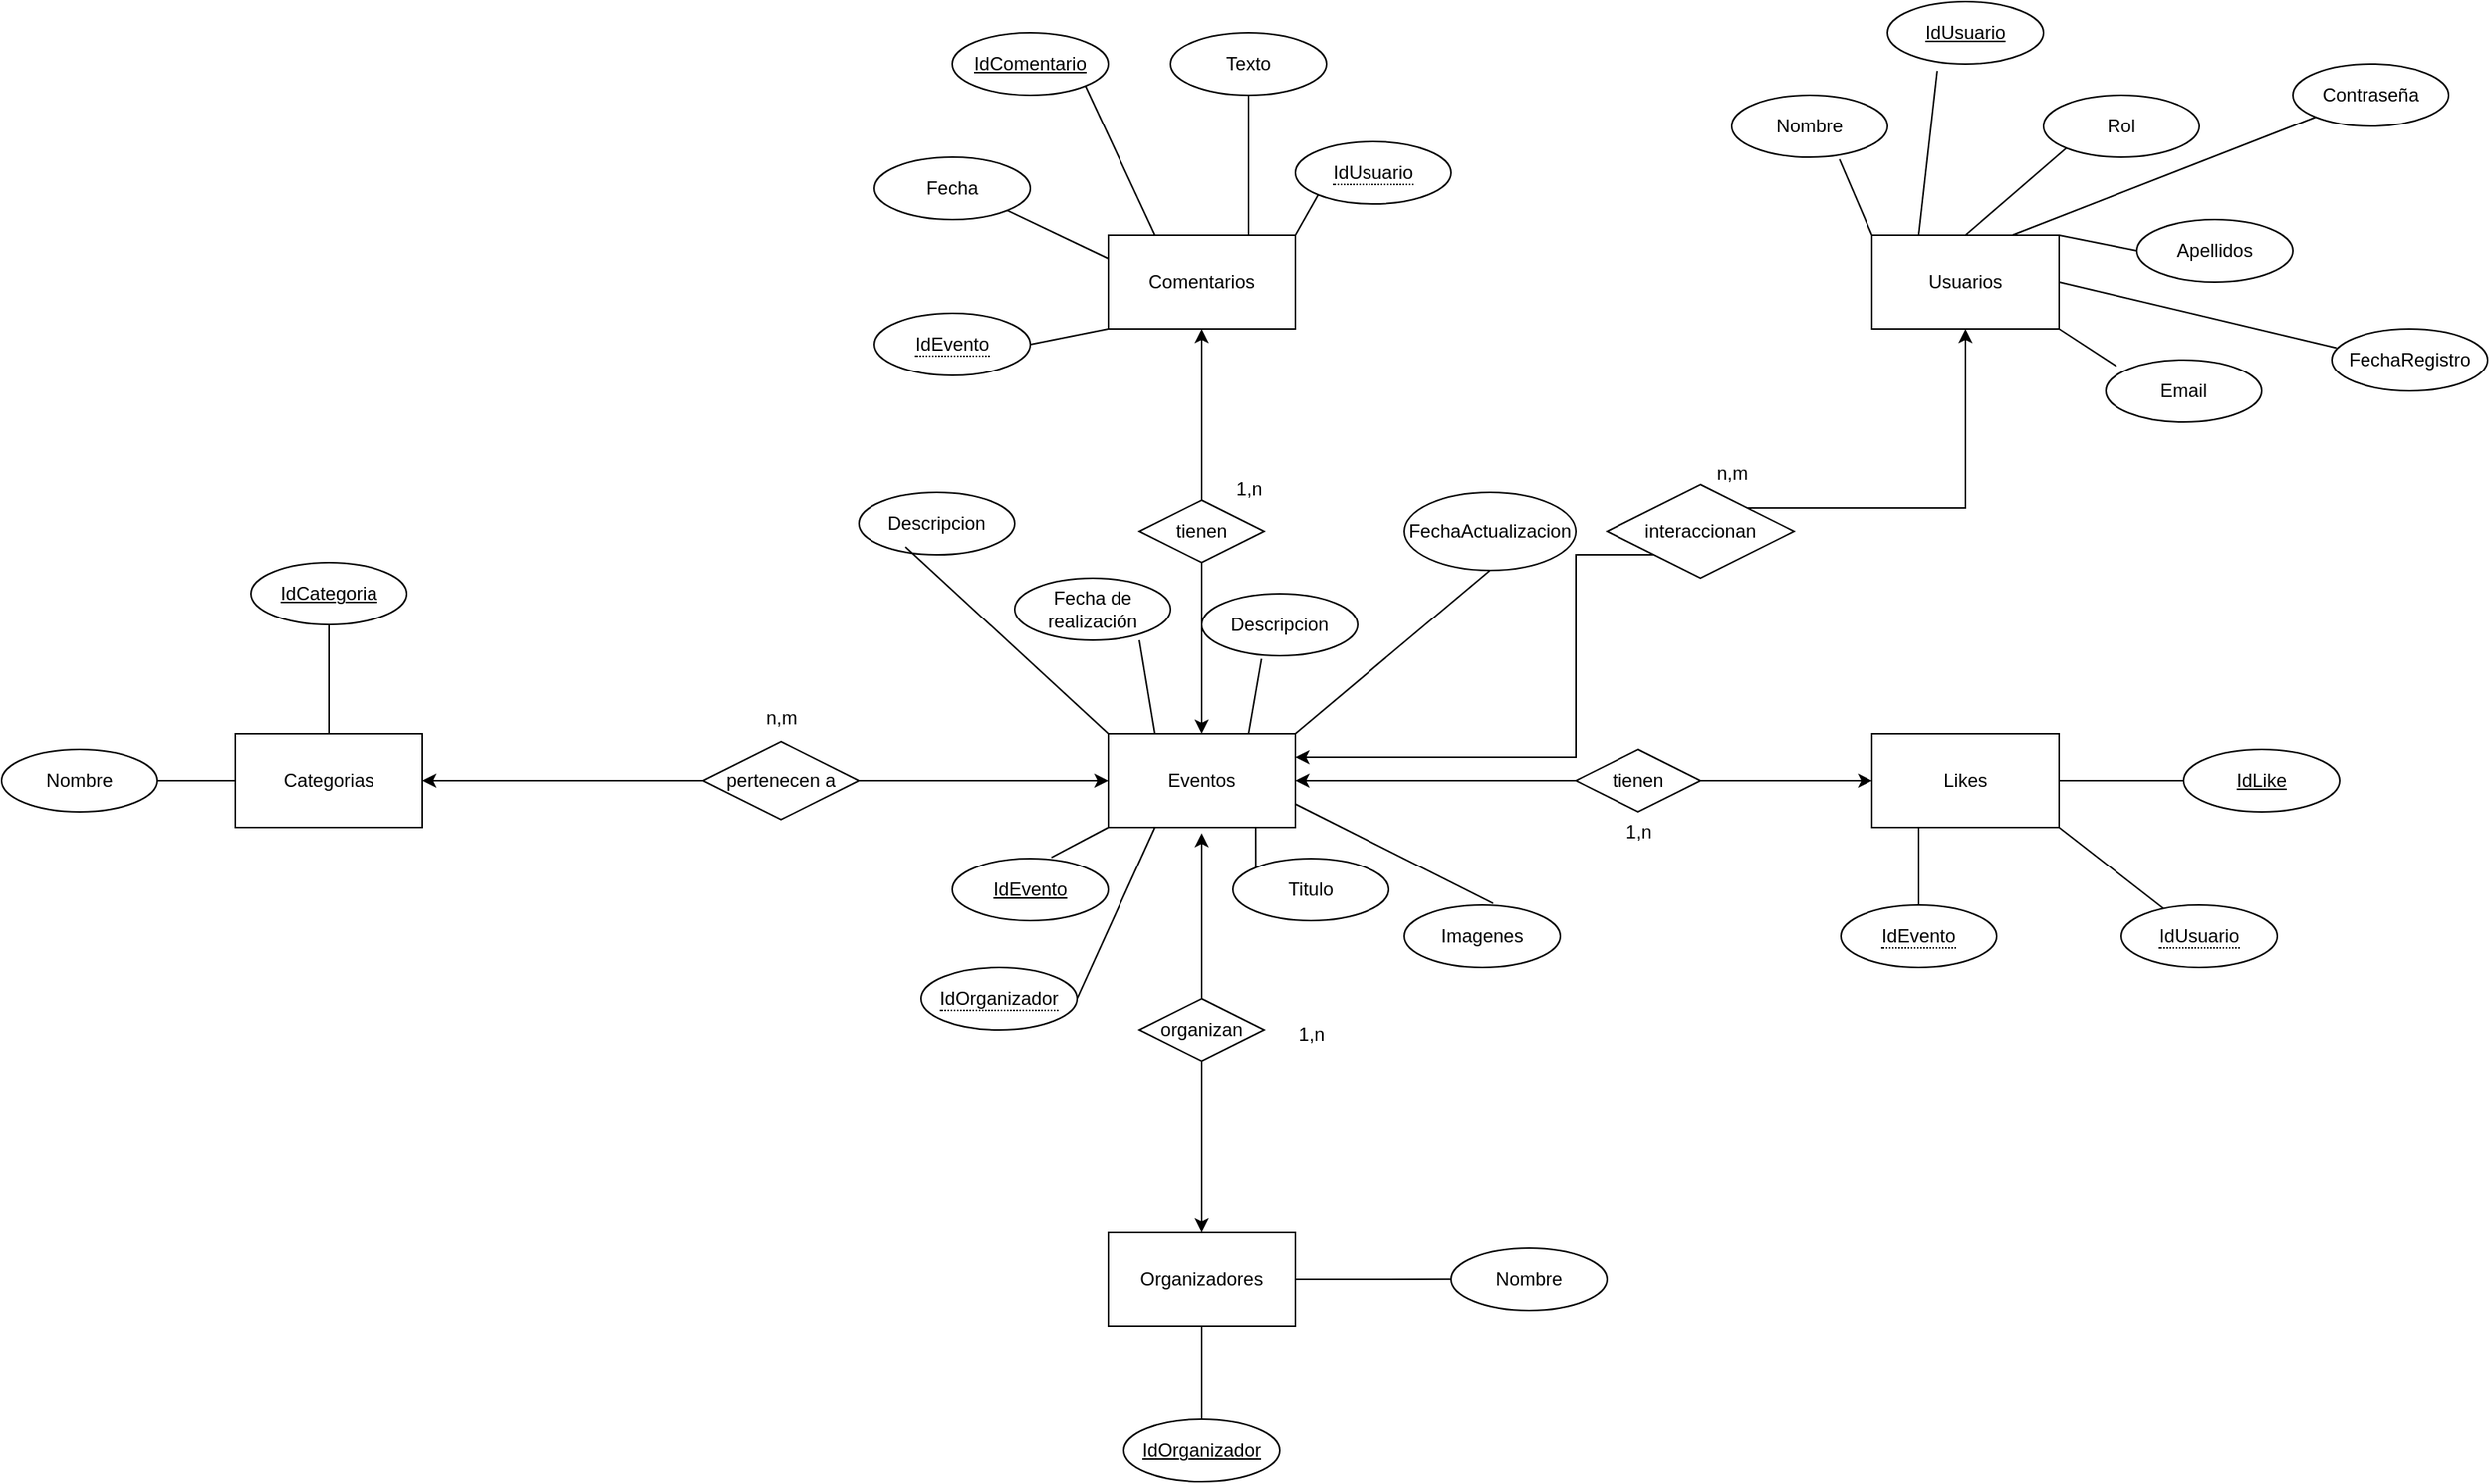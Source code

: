 <mxfile version="24.2.9" type="device">
  <diagram name="Page-1" id="XVfiIi7mqGfuniSuXlmj">
    <mxGraphModel dx="2881" dy="2533" grid="1" gridSize="10" guides="1" tooltips="1" connect="1" arrows="1" fold="1" page="1" pageScale="1" pageWidth="850" pageHeight="1100" math="0" shadow="0">
      <root>
        <mxCell id="0" />
        <mxCell id="1" parent="0" />
        <mxCell id="5CzHoM6hgayWYY6ZKrdS-86" style="rounded=0;orthogonalLoop=1;jettySize=auto;html=1;exitX=0.5;exitY=0;exitDx=0;exitDy=0;entryX=0;entryY=1;entryDx=0;entryDy=0;endArrow=none;endFill=0;" edge="1" parent="1" source="5CzHoM6hgayWYY6ZKrdS-1" target="5CzHoM6hgayWYY6ZKrdS-77">
          <mxGeometry relative="1" as="geometry" />
        </mxCell>
        <mxCell id="5CzHoM6hgayWYY6ZKrdS-87" style="rounded=0;orthogonalLoop=1;jettySize=auto;html=1;exitX=0.75;exitY=0;exitDx=0;exitDy=0;entryX=0;entryY=1;entryDx=0;entryDy=0;endArrow=none;endFill=0;" edge="1" parent="1" source="5CzHoM6hgayWYY6ZKrdS-1" target="5CzHoM6hgayWYY6ZKrdS-82">
          <mxGeometry relative="1" as="geometry" />
        </mxCell>
        <mxCell id="5CzHoM6hgayWYY6ZKrdS-88" style="rounded=0;orthogonalLoop=1;jettySize=auto;html=1;exitX=1;exitY=0;exitDx=0;exitDy=0;entryX=0;entryY=0.5;entryDx=0;entryDy=0;endArrow=none;endFill=0;" edge="1" parent="1" source="5CzHoM6hgayWYY6ZKrdS-1" target="5CzHoM6hgayWYY6ZKrdS-80">
          <mxGeometry relative="1" as="geometry" />
        </mxCell>
        <mxCell id="5CzHoM6hgayWYY6ZKrdS-1" value="Usuarios" style="rounded=0;whiteSpace=wrap;html=1;" vertex="1" parent="1">
          <mxGeometry x="930" y="-110" width="120" height="60" as="geometry" />
        </mxCell>
        <mxCell id="5CzHoM6hgayWYY6ZKrdS-52" style="edgeStyle=orthogonalEdgeStyle;rounded=0;orthogonalLoop=1;jettySize=auto;html=1;exitX=0.75;exitY=1;exitDx=0;exitDy=0;entryX=0;entryY=0;entryDx=0;entryDy=0;endArrow=none;endFill=0;" edge="1" parent="1" source="5CzHoM6hgayWYY6ZKrdS-2" target="5CzHoM6hgayWYY6ZKrdS-42">
          <mxGeometry relative="1" as="geometry" />
        </mxCell>
        <mxCell id="5CzHoM6hgayWYY6ZKrdS-55" style="rounded=0;orthogonalLoop=1;jettySize=auto;html=1;exitX=1;exitY=0;exitDx=0;exitDy=0;entryX=0.5;entryY=1;entryDx=0;entryDy=0;endArrow=none;endFill=0;" edge="1" parent="1" source="5CzHoM6hgayWYY6ZKrdS-2" target="5CzHoM6hgayWYY6ZKrdS-46">
          <mxGeometry relative="1" as="geometry" />
        </mxCell>
        <mxCell id="5CzHoM6hgayWYY6ZKrdS-60" style="rounded=0;orthogonalLoop=1;jettySize=auto;html=1;exitX=0.25;exitY=1;exitDx=0;exitDy=0;entryX=1;entryY=0.5;entryDx=0;entryDy=0;endArrow=none;endFill=0;" edge="1" parent="1" source="5CzHoM6hgayWYY6ZKrdS-2" target="5CzHoM6hgayWYY6ZKrdS-48">
          <mxGeometry relative="1" as="geometry" />
        </mxCell>
        <mxCell id="5CzHoM6hgayWYY6ZKrdS-2" value="Eventos" style="rounded=0;whiteSpace=wrap;html=1;" vertex="1" parent="1">
          <mxGeometry x="440" y="210" width="120" height="60" as="geometry" />
        </mxCell>
        <mxCell id="5CzHoM6hgayWYY6ZKrdS-94" style="rounded=0;orthogonalLoop=1;jettySize=auto;html=1;exitX=0.25;exitY=1;exitDx=0;exitDy=0;entryX=0.5;entryY=0;entryDx=0;entryDy=0;endArrow=none;endFill=0;" edge="1" parent="1" source="5CzHoM6hgayWYY6ZKrdS-3" target="5CzHoM6hgayWYY6ZKrdS-93">
          <mxGeometry relative="1" as="geometry" />
        </mxCell>
        <mxCell id="5CzHoM6hgayWYY6ZKrdS-95" style="rounded=0;orthogonalLoop=1;jettySize=auto;html=1;exitX=1;exitY=1;exitDx=0;exitDy=0;endArrow=none;endFill=0;" edge="1" parent="1" source="5CzHoM6hgayWYY6ZKrdS-3" target="5CzHoM6hgayWYY6ZKrdS-92">
          <mxGeometry relative="1" as="geometry" />
        </mxCell>
        <mxCell id="5CzHoM6hgayWYY6ZKrdS-96" style="rounded=0;orthogonalLoop=1;jettySize=auto;html=1;exitX=1;exitY=0.5;exitDx=0;exitDy=0;entryX=0;entryY=0.5;entryDx=0;entryDy=0;endArrow=none;endFill=0;" edge="1" parent="1" source="5CzHoM6hgayWYY6ZKrdS-3" target="5CzHoM6hgayWYY6ZKrdS-91">
          <mxGeometry relative="1" as="geometry" />
        </mxCell>
        <mxCell id="5CzHoM6hgayWYY6ZKrdS-3" value="Likes" style="rounded=0;whiteSpace=wrap;html=1;" vertex="1" parent="1">
          <mxGeometry x="930" y="210" width="120" height="60" as="geometry" />
        </mxCell>
        <mxCell id="5CzHoM6hgayWYY6ZKrdS-71" style="rounded=0;orthogonalLoop=1;jettySize=auto;html=1;exitX=1;exitY=0;exitDx=0;exitDy=0;entryX=0;entryY=1;entryDx=0;entryDy=0;endArrow=none;endFill=0;" edge="1" parent="1" source="5CzHoM6hgayWYY6ZKrdS-4" target="5CzHoM6hgayWYY6ZKrdS-69">
          <mxGeometry relative="1" as="geometry" />
        </mxCell>
        <mxCell id="5CzHoM6hgayWYY6ZKrdS-72" style="edgeStyle=orthogonalEdgeStyle;rounded=0;orthogonalLoop=1;jettySize=auto;html=1;exitX=0.75;exitY=0;exitDx=0;exitDy=0;entryX=0.5;entryY=1;entryDx=0;entryDy=0;endArrow=none;endFill=0;" edge="1" parent="1" source="5CzHoM6hgayWYY6ZKrdS-4" target="5CzHoM6hgayWYY6ZKrdS-66">
          <mxGeometry relative="1" as="geometry" />
        </mxCell>
        <mxCell id="5CzHoM6hgayWYY6ZKrdS-73" style="rounded=0;orthogonalLoop=1;jettySize=auto;html=1;exitX=0.25;exitY=0;exitDx=0;exitDy=0;entryX=1;entryY=1;entryDx=0;entryDy=0;endArrow=none;endFill=0;" edge="1" parent="1" source="5CzHoM6hgayWYY6ZKrdS-4" target="5CzHoM6hgayWYY6ZKrdS-65">
          <mxGeometry relative="1" as="geometry" />
        </mxCell>
        <mxCell id="5CzHoM6hgayWYY6ZKrdS-74" style="rounded=0;orthogonalLoop=1;jettySize=auto;html=1;exitX=0;exitY=0.25;exitDx=0;exitDy=0;entryX=1;entryY=1;entryDx=0;entryDy=0;endArrow=none;endFill=0;" edge="1" parent="1" source="5CzHoM6hgayWYY6ZKrdS-4" target="5CzHoM6hgayWYY6ZKrdS-67">
          <mxGeometry relative="1" as="geometry" />
        </mxCell>
        <mxCell id="5CzHoM6hgayWYY6ZKrdS-75" style="rounded=0;orthogonalLoop=1;jettySize=auto;html=1;exitX=0;exitY=1;exitDx=0;exitDy=0;entryX=1;entryY=0.5;entryDx=0;entryDy=0;endArrow=none;endFill=0;" edge="1" parent="1" source="5CzHoM6hgayWYY6ZKrdS-4" target="5CzHoM6hgayWYY6ZKrdS-70">
          <mxGeometry relative="1" as="geometry" />
        </mxCell>
        <mxCell id="5CzHoM6hgayWYY6ZKrdS-4" value="Comentarios" style="rounded=0;whiteSpace=wrap;html=1;" vertex="1" parent="1">
          <mxGeometry x="440" y="-110" width="120" height="60" as="geometry" />
        </mxCell>
        <mxCell id="5CzHoM6hgayWYY6ZKrdS-31" style="edgeStyle=orthogonalEdgeStyle;rounded=0;orthogonalLoop=1;jettySize=auto;html=1;exitX=0.5;exitY=0;exitDx=0;exitDy=0;entryX=0.5;entryY=1;entryDx=0;entryDy=0;endArrow=none;endFill=0;" edge="1" parent="1" source="5CzHoM6hgayWYY6ZKrdS-5" target="5CzHoM6hgayWYY6ZKrdS-29">
          <mxGeometry relative="1" as="geometry" />
        </mxCell>
        <mxCell id="5CzHoM6hgayWYY6ZKrdS-32" style="edgeStyle=orthogonalEdgeStyle;rounded=0;orthogonalLoop=1;jettySize=auto;html=1;exitX=0;exitY=0.5;exitDx=0;exitDy=0;entryX=1;entryY=0.5;entryDx=0;entryDy=0;endArrow=none;endFill=0;" edge="1" parent="1" source="5CzHoM6hgayWYY6ZKrdS-5" target="5CzHoM6hgayWYY6ZKrdS-30">
          <mxGeometry relative="1" as="geometry" />
        </mxCell>
        <mxCell id="5CzHoM6hgayWYY6ZKrdS-5" value="Categorias" style="whiteSpace=wrap;html=1;" vertex="1" parent="1">
          <mxGeometry x="-120" y="210" width="120" height="60" as="geometry" />
        </mxCell>
        <mxCell id="5CzHoM6hgayWYY6ZKrdS-61" style="edgeStyle=orthogonalEdgeStyle;rounded=0;orthogonalLoop=1;jettySize=auto;html=1;exitX=1;exitY=0.5;exitDx=0;exitDy=0;endArrow=none;endFill=0;" edge="1" parent="1" source="5CzHoM6hgayWYY6ZKrdS-7">
          <mxGeometry relative="1" as="geometry">
            <mxPoint x="660" y="559.857" as="targetPoint" />
          </mxGeometry>
        </mxCell>
        <mxCell id="5CzHoM6hgayWYY6ZKrdS-64" style="edgeStyle=orthogonalEdgeStyle;rounded=0;orthogonalLoop=1;jettySize=auto;html=1;exitX=0.5;exitY=1;exitDx=0;exitDy=0;entryX=0.5;entryY=0;entryDx=0;entryDy=0;endArrow=none;endFill=0;" edge="1" parent="1" source="5CzHoM6hgayWYY6ZKrdS-7" target="5CzHoM6hgayWYY6ZKrdS-63">
          <mxGeometry relative="1" as="geometry" />
        </mxCell>
        <mxCell id="5CzHoM6hgayWYY6ZKrdS-7" value="Organizadores" style="whiteSpace=wrap;html=1;" vertex="1" parent="1">
          <mxGeometry x="440" y="530" width="120" height="60" as="geometry" />
        </mxCell>
        <mxCell id="5CzHoM6hgayWYY6ZKrdS-14" style="edgeStyle=orthogonalEdgeStyle;rounded=0;orthogonalLoop=1;jettySize=auto;html=1;exitX=0;exitY=0.5;exitDx=0;exitDy=0;entryX=1;entryY=0.5;entryDx=0;entryDy=0;" edge="1" parent="1" source="5CzHoM6hgayWYY6ZKrdS-8" target="5CzHoM6hgayWYY6ZKrdS-5">
          <mxGeometry relative="1" as="geometry" />
        </mxCell>
        <mxCell id="5CzHoM6hgayWYY6ZKrdS-101" style="edgeStyle=orthogonalEdgeStyle;rounded=0;orthogonalLoop=1;jettySize=auto;html=1;exitX=1;exitY=0.5;exitDx=0;exitDy=0;entryX=0;entryY=0.5;entryDx=0;entryDy=0;" edge="1" parent="1" source="5CzHoM6hgayWYY6ZKrdS-8" target="5CzHoM6hgayWYY6ZKrdS-2">
          <mxGeometry relative="1" as="geometry" />
        </mxCell>
        <mxCell id="5CzHoM6hgayWYY6ZKrdS-8" value="pertenecen a" style="rhombus;whiteSpace=wrap;html=1;" vertex="1" parent="1">
          <mxGeometry x="180" y="215" width="100" height="50" as="geometry" />
        </mxCell>
        <mxCell id="5CzHoM6hgayWYY6ZKrdS-18" style="edgeStyle=orthogonalEdgeStyle;rounded=0;orthogonalLoop=1;jettySize=auto;html=1;exitX=0.5;exitY=1;exitDx=0;exitDy=0;entryX=0.5;entryY=0;entryDx=0;entryDy=0;" edge="1" parent="1" source="5CzHoM6hgayWYY6ZKrdS-10" target="5CzHoM6hgayWYY6ZKrdS-2">
          <mxGeometry relative="1" as="geometry" />
        </mxCell>
        <mxCell id="5CzHoM6hgayWYY6ZKrdS-19" style="edgeStyle=orthogonalEdgeStyle;rounded=0;orthogonalLoop=1;jettySize=auto;html=1;exitX=0.5;exitY=0;exitDx=0;exitDy=0;entryX=0.5;entryY=1;entryDx=0;entryDy=0;" edge="1" parent="1" source="5CzHoM6hgayWYY6ZKrdS-10" target="5CzHoM6hgayWYY6ZKrdS-4">
          <mxGeometry relative="1" as="geometry" />
        </mxCell>
        <mxCell id="5CzHoM6hgayWYY6ZKrdS-25" style="edgeStyle=orthogonalEdgeStyle;rounded=0;orthogonalLoop=1;jettySize=auto;html=1;exitX=0.5;exitY=1;exitDx=0;exitDy=0;entryX=0.5;entryY=0;entryDx=0;entryDy=0;" edge="1" parent="1" source="5CzHoM6hgayWYY6ZKrdS-11" target="5CzHoM6hgayWYY6ZKrdS-7">
          <mxGeometry relative="1" as="geometry" />
        </mxCell>
        <mxCell id="5CzHoM6hgayWYY6ZKrdS-11" value="organizan" style="rhombus;whiteSpace=wrap;html=1;" vertex="1" parent="1">
          <mxGeometry x="460" y="380" width="80" height="40" as="geometry" />
        </mxCell>
        <mxCell id="5CzHoM6hgayWYY6ZKrdS-24" style="edgeStyle=orthogonalEdgeStyle;rounded=0;orthogonalLoop=1;jettySize=auto;html=1;exitX=0.5;exitY=0;exitDx=0;exitDy=0;entryX=0.5;entryY=1.06;entryDx=0;entryDy=0;entryPerimeter=0;" edge="1" parent="1" source="5CzHoM6hgayWYY6ZKrdS-11" target="5CzHoM6hgayWYY6ZKrdS-2">
          <mxGeometry relative="1" as="geometry" />
        </mxCell>
        <mxCell id="5CzHoM6hgayWYY6ZKrdS-27" style="edgeStyle=orthogonalEdgeStyle;rounded=0;orthogonalLoop=1;jettySize=auto;html=1;exitX=0;exitY=0.5;exitDx=0;exitDy=0;" edge="1" parent="1" source="5CzHoM6hgayWYY6ZKrdS-26" target="5CzHoM6hgayWYY6ZKrdS-2">
          <mxGeometry relative="1" as="geometry" />
        </mxCell>
        <mxCell id="5CzHoM6hgayWYY6ZKrdS-28" style="edgeStyle=orthogonalEdgeStyle;rounded=0;orthogonalLoop=1;jettySize=auto;html=1;exitX=1;exitY=0.5;exitDx=0;exitDy=0;entryX=0;entryY=0.5;entryDx=0;entryDy=0;" edge="1" parent="1" source="5CzHoM6hgayWYY6ZKrdS-26" target="5CzHoM6hgayWYY6ZKrdS-3">
          <mxGeometry relative="1" as="geometry" />
        </mxCell>
        <mxCell id="5CzHoM6hgayWYY6ZKrdS-26" value="tienen" style="rhombus;whiteSpace=wrap;html=1;" vertex="1" parent="1">
          <mxGeometry x="740" y="220" width="80" height="40" as="geometry" />
        </mxCell>
        <mxCell id="5CzHoM6hgayWYY6ZKrdS-29" value="IdCategoria" style="ellipse;whiteSpace=wrap;html=1;align=center;fontStyle=4;" vertex="1" parent="1">
          <mxGeometry x="-110" y="100" width="100" height="40" as="geometry" />
        </mxCell>
        <mxCell id="5CzHoM6hgayWYY6ZKrdS-30" value="Nombre" style="ellipse;whiteSpace=wrap;html=1;align=center;" vertex="1" parent="1">
          <mxGeometry x="-270" y="220" width="100" height="40" as="geometry" />
        </mxCell>
        <mxCell id="5CzHoM6hgayWYY6ZKrdS-10" value="tienen" style="rhombus;whiteSpace=wrap;html=1;" vertex="1" parent="1">
          <mxGeometry x="460" y="60" width="80" height="40" as="geometry" />
        </mxCell>
        <mxCell id="5CzHoM6hgayWYY6ZKrdS-41" value="IdEvento" style="ellipse;whiteSpace=wrap;html=1;align=center;fontStyle=4;" vertex="1" parent="1">
          <mxGeometry x="340" y="290" width="100" height="40" as="geometry" />
        </mxCell>
        <mxCell id="5CzHoM6hgayWYY6ZKrdS-42" value="Titulo" style="ellipse;whiteSpace=wrap;html=1;align=center;" vertex="1" parent="1">
          <mxGeometry x="520" y="290" width="100" height="40" as="geometry" />
        </mxCell>
        <mxCell id="5CzHoM6hgayWYY6ZKrdS-44" value="Descripcion" style="ellipse;whiteSpace=wrap;html=1;align=center;" vertex="1" parent="1">
          <mxGeometry x="500" y="120" width="100" height="40" as="geometry" />
        </mxCell>
        <mxCell id="5CzHoM6hgayWYY6ZKrdS-45" value="Fecha de realización" style="ellipse;whiteSpace=wrap;html=1;align=center;" vertex="1" parent="1">
          <mxGeometry x="380" y="110" width="100" height="40" as="geometry" />
        </mxCell>
        <mxCell id="5CzHoM6hgayWYY6ZKrdS-46" value="FechaActualizacion" style="ellipse;whiteSpace=wrap;html=1;align=center;" vertex="1" parent="1">
          <mxGeometry x="630" y="55" width="110" height="50" as="geometry" />
        </mxCell>
        <mxCell id="5CzHoM6hgayWYY6ZKrdS-47" value="Descripcion" style="ellipse;whiteSpace=wrap;html=1;align=center;" vertex="1" parent="1">
          <mxGeometry x="280" y="55" width="100" height="40" as="geometry" />
        </mxCell>
        <mxCell id="5CzHoM6hgayWYY6ZKrdS-48" value="&lt;span style=&quot;border-bottom: 1px dotted&quot;&gt;IdOrganizador&lt;/span&gt;" style="ellipse;whiteSpace=wrap;html=1;align=center;" vertex="1" parent="1">
          <mxGeometry x="320" y="360" width="100" height="40" as="geometry" />
        </mxCell>
        <mxCell id="5CzHoM6hgayWYY6ZKrdS-50" value="Imagenes" style="ellipse;whiteSpace=wrap;html=1;align=center;" vertex="1" parent="1">
          <mxGeometry x="630" y="320" width="100" height="40" as="geometry" />
        </mxCell>
        <mxCell id="5CzHoM6hgayWYY6ZKrdS-53" style="rounded=0;orthogonalLoop=1;jettySize=auto;html=1;exitX=1;exitY=0.75;exitDx=0;exitDy=0;entryX=0.57;entryY=-0.026;entryDx=0;entryDy=0;entryPerimeter=0;endArrow=none;endFill=0;" edge="1" parent="1" source="5CzHoM6hgayWYY6ZKrdS-2" target="5CzHoM6hgayWYY6ZKrdS-50">
          <mxGeometry relative="1" as="geometry" />
        </mxCell>
        <mxCell id="5CzHoM6hgayWYY6ZKrdS-56" style="rounded=0;orthogonalLoop=1;jettySize=auto;html=1;exitX=0.75;exitY=0;exitDx=0;exitDy=0;entryX=0.383;entryY=1.048;entryDx=0;entryDy=0;entryPerimeter=0;endArrow=none;endFill=0;" edge="1" parent="1" source="5CzHoM6hgayWYY6ZKrdS-2" target="5CzHoM6hgayWYY6ZKrdS-44">
          <mxGeometry relative="1" as="geometry" />
        </mxCell>
        <mxCell id="5CzHoM6hgayWYY6ZKrdS-57" style="rounded=0;orthogonalLoop=1;jettySize=auto;html=1;exitX=0.25;exitY=0;exitDx=0;exitDy=0;entryX=0.8;entryY=1;entryDx=0;entryDy=0;entryPerimeter=0;endArrow=none;endFill=0;" edge="1" parent="1" source="5CzHoM6hgayWYY6ZKrdS-2" target="5CzHoM6hgayWYY6ZKrdS-45">
          <mxGeometry relative="1" as="geometry" />
        </mxCell>
        <mxCell id="5CzHoM6hgayWYY6ZKrdS-58" style="rounded=0;orthogonalLoop=1;jettySize=auto;html=1;exitX=0;exitY=0;exitDx=0;exitDy=0;entryX=0.3;entryY=0.875;entryDx=0;entryDy=0;entryPerimeter=0;endArrow=none;endFill=0;" edge="1" parent="1" source="5CzHoM6hgayWYY6ZKrdS-2" target="5CzHoM6hgayWYY6ZKrdS-47">
          <mxGeometry relative="1" as="geometry" />
        </mxCell>
        <mxCell id="5CzHoM6hgayWYY6ZKrdS-59" style="rounded=0;orthogonalLoop=1;jettySize=auto;html=1;exitX=0;exitY=1;exitDx=0;exitDy=0;entryX=0.635;entryY=-0.017;entryDx=0;entryDy=0;entryPerimeter=0;endArrow=none;endFill=0;" edge="1" parent="1" source="5CzHoM6hgayWYY6ZKrdS-2" target="5CzHoM6hgayWYY6ZKrdS-41">
          <mxGeometry relative="1" as="geometry" />
        </mxCell>
        <mxCell id="5CzHoM6hgayWYY6ZKrdS-62" value="Nombre" style="ellipse;whiteSpace=wrap;html=1;align=center;" vertex="1" parent="1">
          <mxGeometry x="660" y="540" width="100" height="40" as="geometry" />
        </mxCell>
        <mxCell id="5CzHoM6hgayWYY6ZKrdS-63" value="IdOrganizador" style="ellipse;whiteSpace=wrap;html=1;align=center;fontStyle=4;" vertex="1" parent="1">
          <mxGeometry x="450" y="650" width="100" height="40" as="geometry" />
        </mxCell>
        <mxCell id="5CzHoM6hgayWYY6ZKrdS-65" value="IdComentario" style="ellipse;whiteSpace=wrap;html=1;align=center;fontStyle=4;" vertex="1" parent="1">
          <mxGeometry x="340" y="-240" width="100" height="40" as="geometry" />
        </mxCell>
        <mxCell id="5CzHoM6hgayWYY6ZKrdS-66" value="Texto" style="ellipse;whiteSpace=wrap;html=1;align=center;" vertex="1" parent="1">
          <mxGeometry x="480" y="-240" width="100" height="40" as="geometry" />
        </mxCell>
        <mxCell id="5CzHoM6hgayWYY6ZKrdS-67" value="Fecha" style="ellipse;whiteSpace=wrap;html=1;align=center;" vertex="1" parent="1">
          <mxGeometry x="290" y="-160" width="100" height="40" as="geometry" />
        </mxCell>
        <mxCell id="5CzHoM6hgayWYY6ZKrdS-69" value="&lt;span style=&quot;border-bottom: 1px dotted&quot;&gt;IdUsuario&lt;/span&gt;" style="ellipse;whiteSpace=wrap;html=1;align=center;" vertex="1" parent="1">
          <mxGeometry x="560" y="-170" width="100" height="40" as="geometry" />
        </mxCell>
        <mxCell id="5CzHoM6hgayWYY6ZKrdS-70" value="&lt;span style=&quot;border-bottom: 1px dotted&quot;&gt;IdEvento&lt;/span&gt;" style="ellipse;whiteSpace=wrap;html=1;align=center;" vertex="1" parent="1">
          <mxGeometry x="290" y="-60" width="100" height="40" as="geometry" />
        </mxCell>
        <mxCell id="5CzHoM6hgayWYY6ZKrdS-76" value="IdUsuario" style="ellipse;whiteSpace=wrap;html=1;align=center;fontStyle=4;" vertex="1" parent="1">
          <mxGeometry x="940" y="-260" width="100" height="40" as="geometry" />
        </mxCell>
        <mxCell id="5CzHoM6hgayWYY6ZKrdS-77" value="Rol" style="ellipse;whiteSpace=wrap;html=1;align=center;" vertex="1" parent="1">
          <mxGeometry x="1040" y="-200" width="100" height="40" as="geometry" />
        </mxCell>
        <mxCell id="5CzHoM6hgayWYY6ZKrdS-78" value="Nombre" style="ellipse;whiteSpace=wrap;html=1;align=center;" vertex="1" parent="1">
          <mxGeometry x="840" y="-200" width="100" height="40" as="geometry" />
        </mxCell>
        <mxCell id="5CzHoM6hgayWYY6ZKrdS-80" value="Apellidos" style="ellipse;whiteSpace=wrap;html=1;align=center;" vertex="1" parent="1">
          <mxGeometry x="1100" y="-120" width="100" height="40" as="geometry" />
        </mxCell>
        <mxCell id="5CzHoM6hgayWYY6ZKrdS-81" value="Email" style="ellipse;whiteSpace=wrap;html=1;align=center;" vertex="1" parent="1">
          <mxGeometry x="1080" y="-30" width="100" height="40" as="geometry" />
        </mxCell>
        <mxCell id="5CzHoM6hgayWYY6ZKrdS-82" value="Contraseña" style="ellipse;whiteSpace=wrap;html=1;align=center;" vertex="1" parent="1">
          <mxGeometry x="1200" y="-220" width="100" height="40" as="geometry" />
        </mxCell>
        <mxCell id="5CzHoM6hgayWYY6ZKrdS-83" value="FechaRegistro" style="ellipse;whiteSpace=wrap;html=1;align=center;" vertex="1" parent="1">
          <mxGeometry x="1225" y="-50" width="100" height="40" as="geometry" />
        </mxCell>
        <mxCell id="5CzHoM6hgayWYY6ZKrdS-84" style="rounded=0;orthogonalLoop=1;jettySize=auto;html=1;exitX=0;exitY=0;exitDx=0;exitDy=0;entryX=0.691;entryY=1.033;entryDx=0;entryDy=0;entryPerimeter=0;endArrow=none;endFill=0;" edge="1" parent="1" source="5CzHoM6hgayWYY6ZKrdS-1" target="5CzHoM6hgayWYY6ZKrdS-78">
          <mxGeometry relative="1" as="geometry" />
        </mxCell>
        <mxCell id="5CzHoM6hgayWYY6ZKrdS-85" style="rounded=0;orthogonalLoop=1;jettySize=auto;html=1;exitX=0.25;exitY=0;exitDx=0;exitDy=0;entryX=0.319;entryY=1.111;entryDx=0;entryDy=0;entryPerimeter=0;endArrow=none;endFill=0;" edge="1" parent="1" source="5CzHoM6hgayWYY6ZKrdS-1" target="5CzHoM6hgayWYY6ZKrdS-76">
          <mxGeometry relative="1" as="geometry" />
        </mxCell>
        <mxCell id="5CzHoM6hgayWYY6ZKrdS-89" style="rounded=0;orthogonalLoop=1;jettySize=auto;html=1;exitX=1;exitY=0.5;exitDx=0;exitDy=0;entryX=0.029;entryY=0.306;entryDx=0;entryDy=0;entryPerimeter=0;endArrow=none;endFill=0;" edge="1" parent="1" source="5CzHoM6hgayWYY6ZKrdS-1" target="5CzHoM6hgayWYY6ZKrdS-83">
          <mxGeometry relative="1" as="geometry" />
        </mxCell>
        <mxCell id="5CzHoM6hgayWYY6ZKrdS-90" style="rounded=0;orthogonalLoop=1;jettySize=auto;html=1;exitX=1;exitY=1;exitDx=0;exitDy=0;entryX=0.069;entryY=0.102;entryDx=0;entryDy=0;entryPerimeter=0;endArrow=none;endFill=0;" edge="1" parent="1" source="5CzHoM6hgayWYY6ZKrdS-1" target="5CzHoM6hgayWYY6ZKrdS-81">
          <mxGeometry relative="1" as="geometry" />
        </mxCell>
        <mxCell id="5CzHoM6hgayWYY6ZKrdS-91" value="IdLike" style="ellipse;whiteSpace=wrap;html=1;align=center;fontStyle=4;" vertex="1" parent="1">
          <mxGeometry x="1130" y="220" width="100" height="40" as="geometry" />
        </mxCell>
        <mxCell id="5CzHoM6hgayWYY6ZKrdS-92" value="&lt;span style=&quot;border-bottom: 1px dotted&quot;&gt;IdUsuario&lt;/span&gt;" style="ellipse;whiteSpace=wrap;html=1;align=center;" vertex="1" parent="1">
          <mxGeometry x="1090" y="320" width="100" height="40" as="geometry" />
        </mxCell>
        <mxCell id="5CzHoM6hgayWYY6ZKrdS-93" value="&lt;span style=&quot;border-bottom: 1px dotted&quot;&gt;IdEvento&lt;/span&gt;" style="ellipse;whiteSpace=wrap;html=1;align=center;" vertex="1" parent="1">
          <mxGeometry x="910" y="320" width="100" height="40" as="geometry" />
        </mxCell>
        <mxCell id="5CzHoM6hgayWYY6ZKrdS-99" style="edgeStyle=orthogonalEdgeStyle;rounded=0;orthogonalLoop=1;jettySize=auto;html=1;exitX=1;exitY=0;exitDx=0;exitDy=0;entryX=0.5;entryY=1;entryDx=0;entryDy=0;" edge="1" parent="1" source="5CzHoM6hgayWYY6ZKrdS-97" target="5CzHoM6hgayWYY6ZKrdS-1">
          <mxGeometry relative="1" as="geometry" />
        </mxCell>
        <mxCell id="5CzHoM6hgayWYY6ZKrdS-100" style="edgeStyle=orthogonalEdgeStyle;rounded=0;orthogonalLoop=1;jettySize=auto;html=1;exitX=0;exitY=1;exitDx=0;exitDy=0;entryX=1;entryY=0.25;entryDx=0;entryDy=0;" edge="1" parent="1" source="5CzHoM6hgayWYY6ZKrdS-97" target="5CzHoM6hgayWYY6ZKrdS-2">
          <mxGeometry relative="1" as="geometry">
            <Array as="points">
              <mxPoint x="740" y="95" />
              <mxPoint x="740" y="225" />
            </Array>
          </mxGeometry>
        </mxCell>
        <mxCell id="5CzHoM6hgayWYY6ZKrdS-97" value="interaccionan" style="shape=rhombus;perimeter=rhombusPerimeter;whiteSpace=wrap;html=1;align=center;" vertex="1" parent="1">
          <mxGeometry x="760" y="50" width="120" height="60" as="geometry" />
        </mxCell>
        <mxCell id="5CzHoM6hgayWYY6ZKrdS-102" value="n,m" style="text;html=1;align=center;verticalAlign=middle;resizable=0;points=[];autosize=1;strokeColor=none;fillColor=none;" vertex="1" parent="1">
          <mxGeometry x="210" y="185" width="40" height="30" as="geometry" />
        </mxCell>
        <mxCell id="5CzHoM6hgayWYY6ZKrdS-103" value="1,n" style="text;html=1;align=center;verticalAlign=middle;resizable=0;points=[];autosize=1;strokeColor=none;fillColor=none;" vertex="1" parent="1">
          <mxGeometry x="550" y="388" width="40" height="30" as="geometry" />
        </mxCell>
        <mxCell id="5CzHoM6hgayWYY6ZKrdS-104" value="1,n" style="text;html=1;align=center;verticalAlign=middle;resizable=0;points=[];autosize=1;strokeColor=none;fillColor=none;" vertex="1" parent="1">
          <mxGeometry x="760" y="258" width="40" height="30" as="geometry" />
        </mxCell>
        <mxCell id="5CzHoM6hgayWYY6ZKrdS-105" value="1,n" style="text;html=1;align=center;verticalAlign=middle;resizable=0;points=[];autosize=1;strokeColor=none;fillColor=none;" vertex="1" parent="1">
          <mxGeometry x="510" y="38" width="40" height="30" as="geometry" />
        </mxCell>
        <mxCell id="5CzHoM6hgayWYY6ZKrdS-106" value="n,m" style="text;html=1;align=center;verticalAlign=middle;resizable=0;points=[];autosize=1;strokeColor=none;fillColor=none;" vertex="1" parent="1">
          <mxGeometry x="820" y="28" width="40" height="30" as="geometry" />
        </mxCell>
      </root>
    </mxGraphModel>
  </diagram>
</mxfile>
